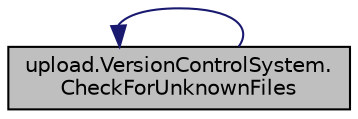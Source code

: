 digraph "upload.VersionControlSystem.CheckForUnknownFiles"
{
  edge [fontname="Helvetica",fontsize="10",labelfontname="Helvetica",labelfontsize="10"];
  node [fontname="Helvetica",fontsize="10",shape=record];
  rankdir="LR";
  Node7 [label="upload.VersionControlSystem.\lCheckForUnknownFiles",height=0.2,width=0.4,color="black", fillcolor="grey75", style="filled", fontcolor="black"];
  Node7 -> Node7 [dir="back",color="midnightblue",fontsize="10",style="solid",fontname="Helvetica"];
}
